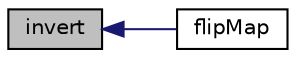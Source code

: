 digraph "invert"
{
  bgcolor="transparent";
  edge [fontname="Helvetica",fontsize="10",labelfontname="Helvetica",labelfontsize="10"];
  node [fontname="Helvetica",fontsize="10",shape=record];
  rankdir="LR";
  Node2623 [label="invert",height=0.2,width=0.4,color="black", fillcolor="grey75", style="filled", fontcolor="black"];
  Node2623 -> Node2624 [dir="back",color="midnightblue",fontsize="10",style="solid",fontname="Helvetica"];
  Node2624 [label="flipMap",height=0.2,width=0.4,color="black",URL="$a26585.html#a996e4df6a09881dbc50a7e1af0c65424"];
}
